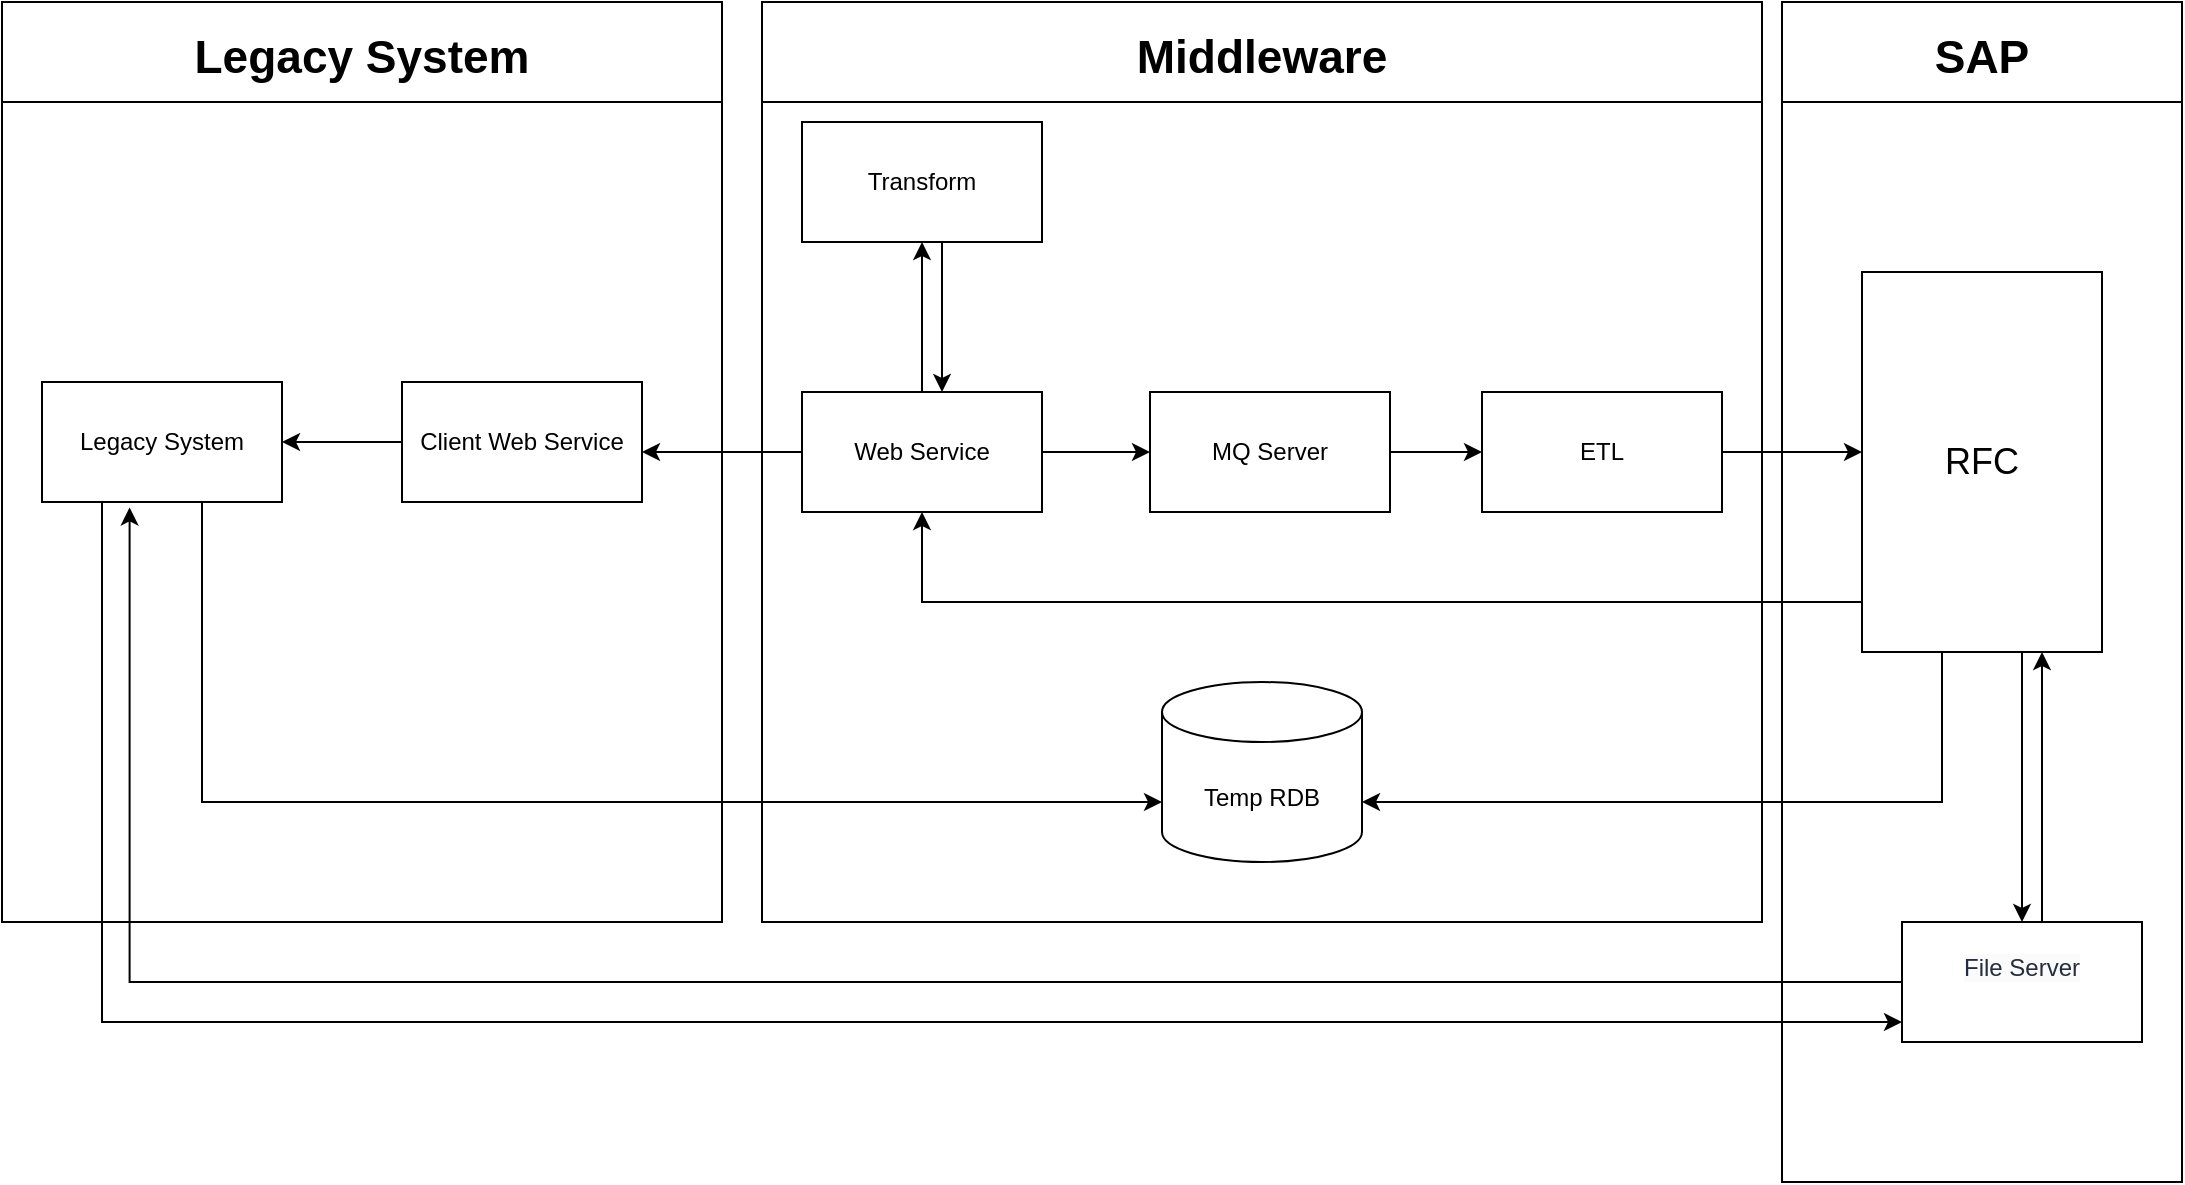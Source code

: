 <mxfile version="22.1.11" type="github">
  <diagram name="第 1 页" id="KWasOtkGla4huWQWOD4v">
    <mxGraphModel dx="2120" dy="670" grid="1" gridSize="10" guides="1" tooltips="1" connect="1" arrows="1" fold="1" page="1" pageScale="1" pageWidth="827" pageHeight="1169" math="0" shadow="0">
      <root>
        <mxCell id="0" />
        <mxCell id="1" parent="0" />
        <mxCell id="gmuw4k_-zvjLaqUktoZQ-31" value="Legacy System" style="swimlane;startSize=50;fontSize=23;" parent="1" vertex="1">
          <mxGeometry x="-280" y="170" width="360" height="460" as="geometry">
            <mxRectangle x="-280" y="170" width="210" height="50" as="alternateBounds" />
          </mxGeometry>
        </mxCell>
        <mxCell id="gmuw4k_-zvjLaqUktoZQ-9" value="Legacy System" style="rounded=0;whiteSpace=wrap;html=1;" parent="gmuw4k_-zvjLaqUktoZQ-31" vertex="1">
          <mxGeometry x="20" y="190" width="120" height="60" as="geometry" />
        </mxCell>
        <mxCell id="gmuw4k_-zvjLaqUktoZQ-10" value="Client Web Service" style="rounded=0;whiteSpace=wrap;html=1;" parent="gmuw4k_-zvjLaqUktoZQ-31" vertex="1">
          <mxGeometry x="200" y="190" width="120" height="60" as="geometry" />
        </mxCell>
        <mxCell id="gmuw4k_-zvjLaqUktoZQ-17" style="edgeStyle=orthogonalEdgeStyle;rounded=0;orthogonalLoop=1;jettySize=auto;html=1;" parent="gmuw4k_-zvjLaqUktoZQ-31" source="gmuw4k_-zvjLaqUktoZQ-10" target="gmuw4k_-zvjLaqUktoZQ-9" edge="1">
          <mxGeometry relative="1" as="geometry" />
        </mxCell>
        <mxCell id="gmuw4k_-zvjLaqUktoZQ-26" style="edgeStyle=orthogonalEdgeStyle;rounded=0;orthogonalLoop=1;jettySize=auto;html=1;entryX=0;entryY=0;entryDx=0;entryDy=60;entryPerimeter=0;" parent="gmuw4k_-zvjLaqUktoZQ-31" source="gmuw4k_-zvjLaqUktoZQ-9" target="gmuw4k_-zvjLaqUktoZQ-21" edge="1">
          <mxGeometry relative="1" as="geometry">
            <Array as="points">
              <mxPoint x="100" y="400" />
            </Array>
          </mxGeometry>
        </mxCell>
        <mxCell id="gmuw4k_-zvjLaqUktoZQ-28" value="Middleware" style="swimlane;fontSize=23;startSize=50;" parent="1" vertex="1">
          <mxGeometry x="100" y="170" width="500" height="460" as="geometry">
            <mxRectangle x="100" y="170" width="170" height="50" as="alternateBounds" />
          </mxGeometry>
        </mxCell>
        <mxCell id="gmuw4k_-zvjLaqUktoZQ-21" value="Temp RDB" style="shape=cylinder3;whiteSpace=wrap;html=1;boundedLbl=1;backgroundOutline=1;size=15;" parent="gmuw4k_-zvjLaqUktoZQ-28" vertex="1">
          <mxGeometry x="200" y="340" width="100" height="90" as="geometry" />
        </mxCell>
        <mxCell id="gmuw4k_-zvjLaqUktoZQ-6" value="Transform" style="rounded=0;whiteSpace=wrap;html=1;" parent="gmuw4k_-zvjLaqUktoZQ-28" vertex="1">
          <mxGeometry x="20" y="60" width="120" height="60" as="geometry" />
        </mxCell>
        <mxCell id="gmuw4k_-zvjLaqUktoZQ-1" value="Web Service" style="rounded=0;whiteSpace=wrap;html=1;" parent="gmuw4k_-zvjLaqUktoZQ-28" vertex="1">
          <mxGeometry x="20" y="195" width="120" height="60" as="geometry" />
        </mxCell>
        <mxCell id="gmuw4k_-zvjLaqUktoZQ-7" value="" style="edgeStyle=orthogonalEdgeStyle;rounded=0;orthogonalLoop=1;jettySize=auto;html=1;" parent="gmuw4k_-zvjLaqUktoZQ-28" source="gmuw4k_-zvjLaqUktoZQ-1" target="gmuw4k_-zvjLaqUktoZQ-6" edge="1">
          <mxGeometry relative="1" as="geometry" />
        </mxCell>
        <mxCell id="gmuw4k_-zvjLaqUktoZQ-8" style="edgeStyle=orthogonalEdgeStyle;rounded=0;orthogonalLoop=1;jettySize=auto;html=1;" parent="gmuw4k_-zvjLaqUktoZQ-28" source="gmuw4k_-zvjLaqUktoZQ-6" target="gmuw4k_-zvjLaqUktoZQ-1" edge="1">
          <mxGeometry relative="1" as="geometry">
            <Array as="points">
              <mxPoint x="90" y="140" />
              <mxPoint x="90" y="140" />
            </Array>
          </mxGeometry>
        </mxCell>
        <mxCell id="gmuw4k_-zvjLaqUktoZQ-4" value="MQ Server" style="rounded=0;whiteSpace=wrap;html=1;" parent="gmuw4k_-zvjLaqUktoZQ-28" vertex="1">
          <mxGeometry x="194" y="195" width="120" height="60" as="geometry" />
        </mxCell>
        <mxCell id="gmuw4k_-zvjLaqUktoZQ-13" style="edgeStyle=orthogonalEdgeStyle;rounded=0;orthogonalLoop=1;jettySize=auto;html=1;" parent="gmuw4k_-zvjLaqUktoZQ-28" source="gmuw4k_-zvjLaqUktoZQ-1" target="gmuw4k_-zvjLaqUktoZQ-4" edge="1">
          <mxGeometry relative="1" as="geometry" />
        </mxCell>
        <mxCell id="gmuw4k_-zvjLaqUktoZQ-5" value="ETL" style="rounded=0;whiteSpace=wrap;html=1;" parent="gmuw4k_-zvjLaqUktoZQ-28" vertex="1">
          <mxGeometry x="360" y="195" width="120" height="60" as="geometry" />
        </mxCell>
        <mxCell id="gmuw4k_-zvjLaqUktoZQ-14" style="edgeStyle=orthogonalEdgeStyle;rounded=0;orthogonalLoop=1;jettySize=auto;html=1;" parent="gmuw4k_-zvjLaqUktoZQ-28" source="gmuw4k_-zvjLaqUktoZQ-4" target="gmuw4k_-zvjLaqUktoZQ-5" edge="1">
          <mxGeometry relative="1" as="geometry" />
        </mxCell>
        <mxCell id="gmuw4k_-zvjLaqUktoZQ-30" value="SAP" style="swimlane;fontSize=23;startSize=50;" parent="1" vertex="1">
          <mxGeometry x="610" y="170" width="200" height="590" as="geometry">
            <mxRectangle x="610" y="170" width="90" height="50" as="alternateBounds" />
          </mxGeometry>
        </mxCell>
        <mxCell id="QQ5k1KZNX5ZeXoMSBrrF-3" style="edgeStyle=orthogonalEdgeStyle;rounded=0;orthogonalLoop=1;jettySize=auto;html=1;" edge="1" parent="gmuw4k_-zvjLaqUktoZQ-30" source="gmuw4k_-zvjLaqUktoZQ-2" target="QQ5k1KZNX5ZeXoMSBrrF-8">
          <mxGeometry relative="1" as="geometry">
            <mxPoint x="130" y="450" as="targetPoint" />
            <Array as="points">
              <mxPoint x="120" y="390" />
              <mxPoint x="120" y="390" />
            </Array>
          </mxGeometry>
        </mxCell>
        <mxCell id="gmuw4k_-zvjLaqUktoZQ-2" value="RFC" style="rounded=0;whiteSpace=wrap;html=1;fontSize=18;" parent="gmuw4k_-zvjLaqUktoZQ-30" vertex="1">
          <mxGeometry x="40" y="135" width="120" height="190" as="geometry" />
        </mxCell>
        <mxCell id="QQ5k1KZNX5ZeXoMSBrrF-6" style="edgeStyle=orthogonalEdgeStyle;rounded=0;orthogonalLoop=1;jettySize=auto;html=1;" edge="1" parent="gmuw4k_-zvjLaqUktoZQ-30" source="QQ5k1KZNX5ZeXoMSBrrF-8" target="gmuw4k_-zvjLaqUktoZQ-2">
          <mxGeometry relative="1" as="geometry">
            <mxPoint x="120" y="450" as="sourcePoint" />
            <Array as="points">
              <mxPoint x="130" y="430" />
              <mxPoint x="130" y="430" />
            </Array>
          </mxGeometry>
        </mxCell>
        <mxCell id="QQ5k1KZNX5ZeXoMSBrrF-8" value="&#xa;&lt;span style=&quot;color: rgb(35, 47, 62); font-family: Helvetica; font-size: 12px; font-style: normal; font-variant-ligatures: normal; font-variant-caps: normal; font-weight: 400; letter-spacing: normal; orphans: 2; text-align: center; text-indent: 0px; text-transform: none; widows: 2; word-spacing: 0px; -webkit-text-stroke-width: 0px; background-color: rgb(251, 251, 251); text-decoration-thickness: initial; text-decoration-style: initial; text-decoration-color: initial; float: none; display: inline !important;&quot;&gt;File Server&lt;/span&gt;&#xa;&#xa;" style="rounded=0;whiteSpace=wrap;html=1;" vertex="1" parent="gmuw4k_-zvjLaqUktoZQ-30">
          <mxGeometry x="60" y="460" width="120" height="60" as="geometry" />
        </mxCell>
        <mxCell id="gmuw4k_-zvjLaqUktoZQ-11" style="edgeStyle=orthogonalEdgeStyle;rounded=0;orthogonalLoop=1;jettySize=auto;html=1;" parent="1" source="gmuw4k_-zvjLaqUktoZQ-1" target="gmuw4k_-zvjLaqUktoZQ-10" edge="1">
          <mxGeometry relative="1" as="geometry">
            <Array as="points">
              <mxPoint x="30" y="390" />
              <mxPoint x="30" y="390" />
            </Array>
          </mxGeometry>
        </mxCell>
        <mxCell id="gmuw4k_-zvjLaqUktoZQ-16" style="edgeStyle=orthogonalEdgeStyle;rounded=0;orthogonalLoop=1;jettySize=auto;html=1;" parent="1" source="gmuw4k_-zvjLaqUktoZQ-2" target="gmuw4k_-zvjLaqUktoZQ-1" edge="1">
          <mxGeometry relative="1" as="geometry">
            <Array as="points">
              <mxPoint x="180" y="470" />
            </Array>
          </mxGeometry>
        </mxCell>
        <mxCell id="gmuw4k_-zvjLaqUktoZQ-25" style="edgeStyle=orthogonalEdgeStyle;rounded=0;orthogonalLoop=1;jettySize=auto;html=1;" parent="1" source="gmuw4k_-zvjLaqUktoZQ-2" target="gmuw4k_-zvjLaqUktoZQ-21" edge="1">
          <mxGeometry relative="1" as="geometry">
            <Array as="points">
              <mxPoint x="690" y="570" />
            </Array>
          </mxGeometry>
        </mxCell>
        <mxCell id="gmuw4k_-zvjLaqUktoZQ-18" value="" style="edgeStyle=orthogonalEdgeStyle;rounded=0;orthogonalLoop=1;jettySize=auto;html=1;" parent="1" source="gmuw4k_-zvjLaqUktoZQ-5" target="gmuw4k_-zvjLaqUktoZQ-2" edge="1">
          <mxGeometry relative="1" as="geometry">
            <Array as="points">
              <mxPoint x="620" y="395" />
              <mxPoint x="620" y="395" />
            </Array>
          </mxGeometry>
        </mxCell>
        <mxCell id="QQ5k1KZNX5ZeXoMSBrrF-2" style="edgeStyle=orthogonalEdgeStyle;rounded=0;orthogonalLoop=1;jettySize=auto;html=1;" edge="1" parent="1" source="gmuw4k_-zvjLaqUktoZQ-9" target="QQ5k1KZNX5ZeXoMSBrrF-8">
          <mxGeometry relative="1" as="geometry">
            <mxPoint x="671.018" y="680" as="targetPoint" />
            <Array as="points">
              <mxPoint x="-230" y="680" />
            </Array>
          </mxGeometry>
        </mxCell>
        <mxCell id="QQ5k1KZNX5ZeXoMSBrrF-5" style="edgeStyle=orthogonalEdgeStyle;rounded=0;orthogonalLoop=1;jettySize=auto;html=1;entryX=0.365;entryY=1.045;entryDx=0;entryDy=0;entryPerimeter=0;" edge="1" parent="1" source="QQ5k1KZNX5ZeXoMSBrrF-8" target="gmuw4k_-zvjLaqUktoZQ-9">
          <mxGeometry relative="1" as="geometry">
            <mxPoint x="671.018" y="656.5" as="sourcePoint" />
          </mxGeometry>
        </mxCell>
      </root>
    </mxGraphModel>
  </diagram>
</mxfile>
